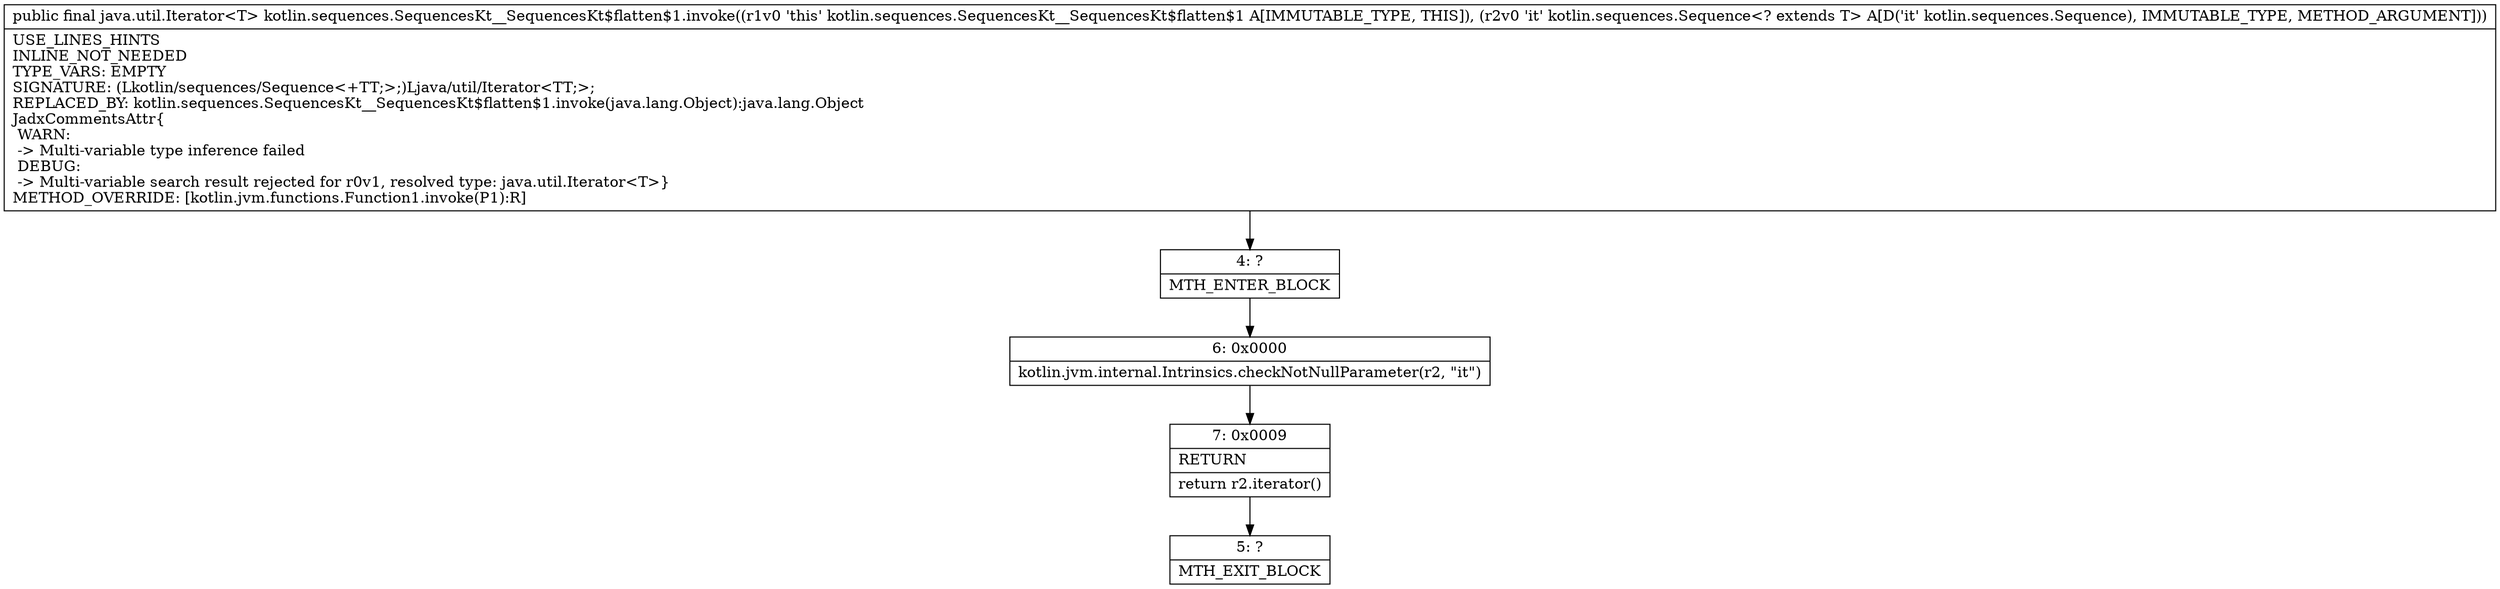 digraph "CFG forkotlin.sequences.SequencesKt__SequencesKt$flatten$1.invoke(Lkotlin\/sequences\/Sequence;)Ljava\/util\/Iterator;" {
Node_4 [shape=record,label="{4\:\ ?|MTH_ENTER_BLOCK\l}"];
Node_6 [shape=record,label="{6\:\ 0x0000|kotlin.jvm.internal.Intrinsics.checkNotNullParameter(r2, \"it\")\l}"];
Node_7 [shape=record,label="{7\:\ 0x0009|RETURN\l|return r2.iterator()\l}"];
Node_5 [shape=record,label="{5\:\ ?|MTH_EXIT_BLOCK\l}"];
MethodNode[shape=record,label="{public final java.util.Iterator\<T\> kotlin.sequences.SequencesKt__SequencesKt$flatten$1.invoke((r1v0 'this' kotlin.sequences.SequencesKt__SequencesKt$flatten$1 A[IMMUTABLE_TYPE, THIS]), (r2v0 'it' kotlin.sequences.Sequence\<? extends T\> A[D('it' kotlin.sequences.Sequence), IMMUTABLE_TYPE, METHOD_ARGUMENT]))  | USE_LINES_HINTS\lINLINE_NOT_NEEDED\lTYPE_VARS: EMPTY\lSIGNATURE: (Lkotlin\/sequences\/Sequence\<+TT;\>;)Ljava\/util\/Iterator\<TT;\>;\lREPLACED_BY: kotlin.sequences.SequencesKt__SequencesKt$flatten$1.invoke(java.lang.Object):java.lang.Object\lJadxCommentsAttr\{\l WARN: \l \-\> Multi\-variable type inference failed\l DEBUG: \l \-\> Multi\-variable search result rejected for r0v1, resolved type: java.util.Iterator\<T\>\}\lMETHOD_OVERRIDE: [kotlin.jvm.functions.Function1.invoke(P1):R]\l}"];
MethodNode -> Node_4;Node_4 -> Node_6;
Node_6 -> Node_7;
Node_7 -> Node_5;
}

